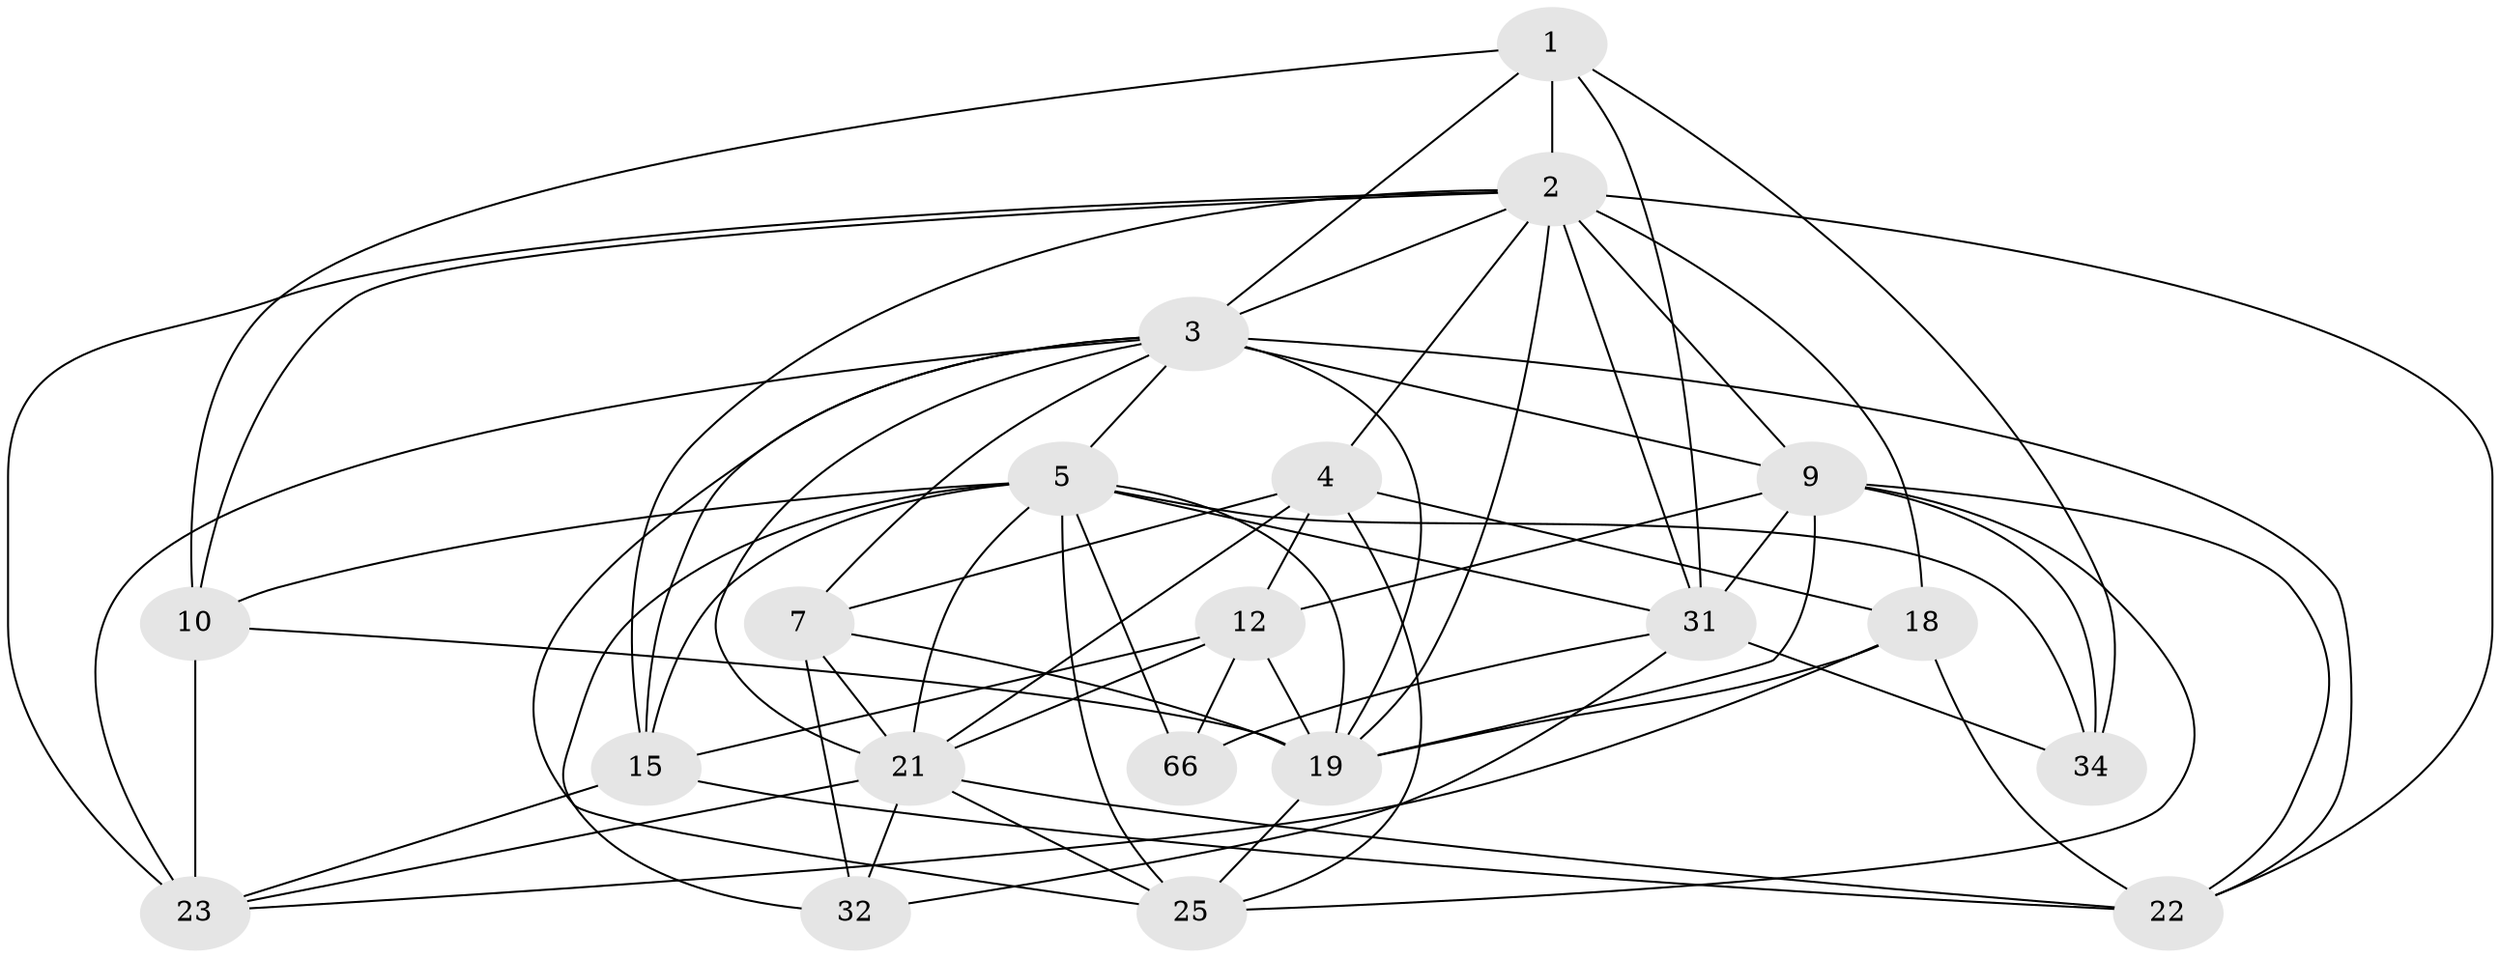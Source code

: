 // original degree distribution, {4: 1.0}
// Generated by graph-tools (version 1.1) at 2025/20/03/04/25 18:20:36]
// undirected, 20 vertices, 66 edges
graph export_dot {
graph [start="1"]
  node [color=gray90,style=filled];
  1 [super="+8"];
  2 [super="+47+50+52+58"];
  3 [super="+39+13+42"];
  4 [super="+43+6"];
  5 [super="+38+29+16+28"];
  7 [super="+65"];
  9 [super="+55+51+14+37"];
  10 [super="+17+35"];
  12 [super="+62"];
  15 [super="+44"];
  18 [super="+33+46"];
  19 [super="+24+20"];
  21 [super="+30+45+60"];
  22 [super="+27+49"];
  23 [super="+26+40"];
  25 [super="+53"];
  31 [super="+69+57"];
  32;
  34;
  66;
  1 -- 31;
  1 -- 2 [weight=4];
  1 -- 10;
  1 -- 3;
  1 -- 34;
  2 -- 22 [weight=2];
  2 -- 4 [weight=3];
  2 -- 15;
  2 -- 31;
  2 -- 3;
  2 -- 18 [weight=2];
  2 -- 9 [weight=3];
  2 -- 10;
  2 -- 19;
  2 -- 23;
  3 -- 21;
  3 -- 7;
  3 -- 25;
  3 -- 19 [weight=2];
  3 -- 5;
  3 -- 22;
  3 -- 23;
  3 -- 15;
  3 -- 9;
  4 -- 25;
  4 -- 18 [weight=2];
  4 -- 21 [weight=2];
  4 -- 7;
  4 -- 12;
  5 -- 66;
  5 -- 31;
  5 -- 10 [weight=2];
  5 -- 21;
  5 -- 15;
  5 -- 25;
  5 -- 19 [weight=2];
  5 -- 32;
  5 -- 34;
  7 -- 21;
  7 -- 19 [weight=2];
  7 -- 32;
  9 -- 12;
  9 -- 22;
  9 -- 31;
  9 -- 34;
  9 -- 19;
  9 -- 25;
  10 -- 23 [weight=3];
  10 -- 19;
  12 -- 66;
  12 -- 19;
  12 -- 15;
  12 -- 21;
  15 -- 22;
  15 -- 23;
  18 -- 22 [weight=2];
  18 -- 19;
  18 -- 23;
  19 -- 25;
  21 -- 23;
  21 -- 22;
  21 -- 32;
  21 -- 25;
  31 -- 66 [weight=2];
  31 -- 32;
  31 -- 34;
}
